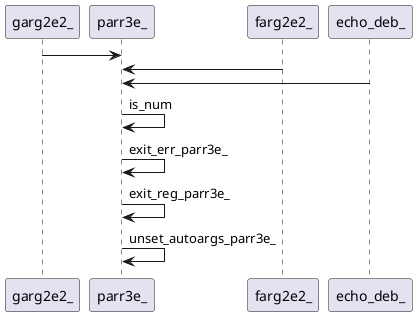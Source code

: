 @startuml rete
garg2e2_ -> parr3e_ 
farg2e2_ -> parr3e_
echo_deb_ -> parr3e_
parr3e_ -> parr3e_:is_num
parr3e_ -> parr3e_:exit_err_parr3e_
parr3e_ -> parr3e_:exit_reg_parr3e_
parr3e_ -> parr3e_:unset_autoargs_parr3e_
' {wrap_fn}
' fnn o-> parr3e_
' {body_fn}
@enduml